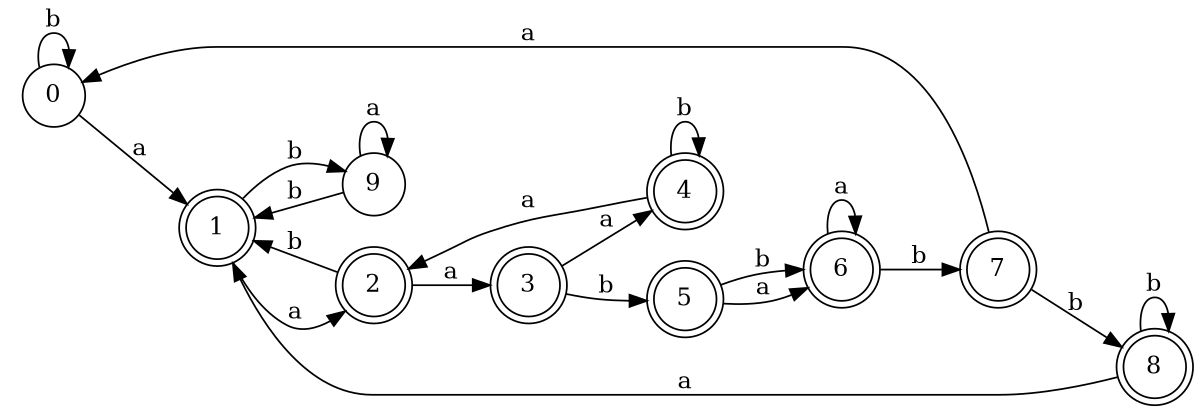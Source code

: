 digraph n8_3 {
__start0 [label="" shape="none"];

rankdir=LR;
size="8,5";

s0 [style="filled", color="black", fillcolor="white" shape="circle", label="0"];
s1 [style="rounded,filled", color="black", fillcolor="white" shape="doublecircle", label="1"];
s2 [style="rounded,filled", color="black", fillcolor="white" shape="doublecircle", label="2"];
s3 [style="rounded,filled", color="black", fillcolor="white" shape="doublecircle", label="3"];
s4 [style="rounded,filled", color="black", fillcolor="white" shape="doublecircle", label="4"];
s5 [style="rounded,filled", color="black", fillcolor="white" shape="doublecircle", label="5"];
s6 [style="rounded,filled", color="black", fillcolor="white" shape="doublecircle", label="6"];
s7 [style="rounded,filled", color="black", fillcolor="white" shape="doublecircle", label="7"];
s8 [style="rounded,filled", color="black", fillcolor="white" shape="doublecircle", label="8"];
s9 [style="filled", color="black", fillcolor="white" shape="circle", label="9"];
s0 -> s1 [label="a"];
s0 -> s0 [label="b"];
s1 -> s2 [label="a"];
s1 -> s9 [label="b"];
s2 -> s3 [label="a"];
s2 -> s1 [label="b"];
s3 -> s4 [label="a"];
s3 -> s5 [label="b"];
s4 -> s2 [label="a"];
s4 -> s4 [label="b"];
s5 -> s6 [label="a"];
s5 -> s6 [label="b"];
s6 -> s6 [label="a"];
s6 -> s7 [label="b"];
s7 -> s0 [label="a"];
s7 -> s8 [label="b"];
s8 -> s1 [label="a"];
s8 -> s8 [label="b"];
s9 -> s9 [label="a"];
s9 -> s1 [label="b"];

}